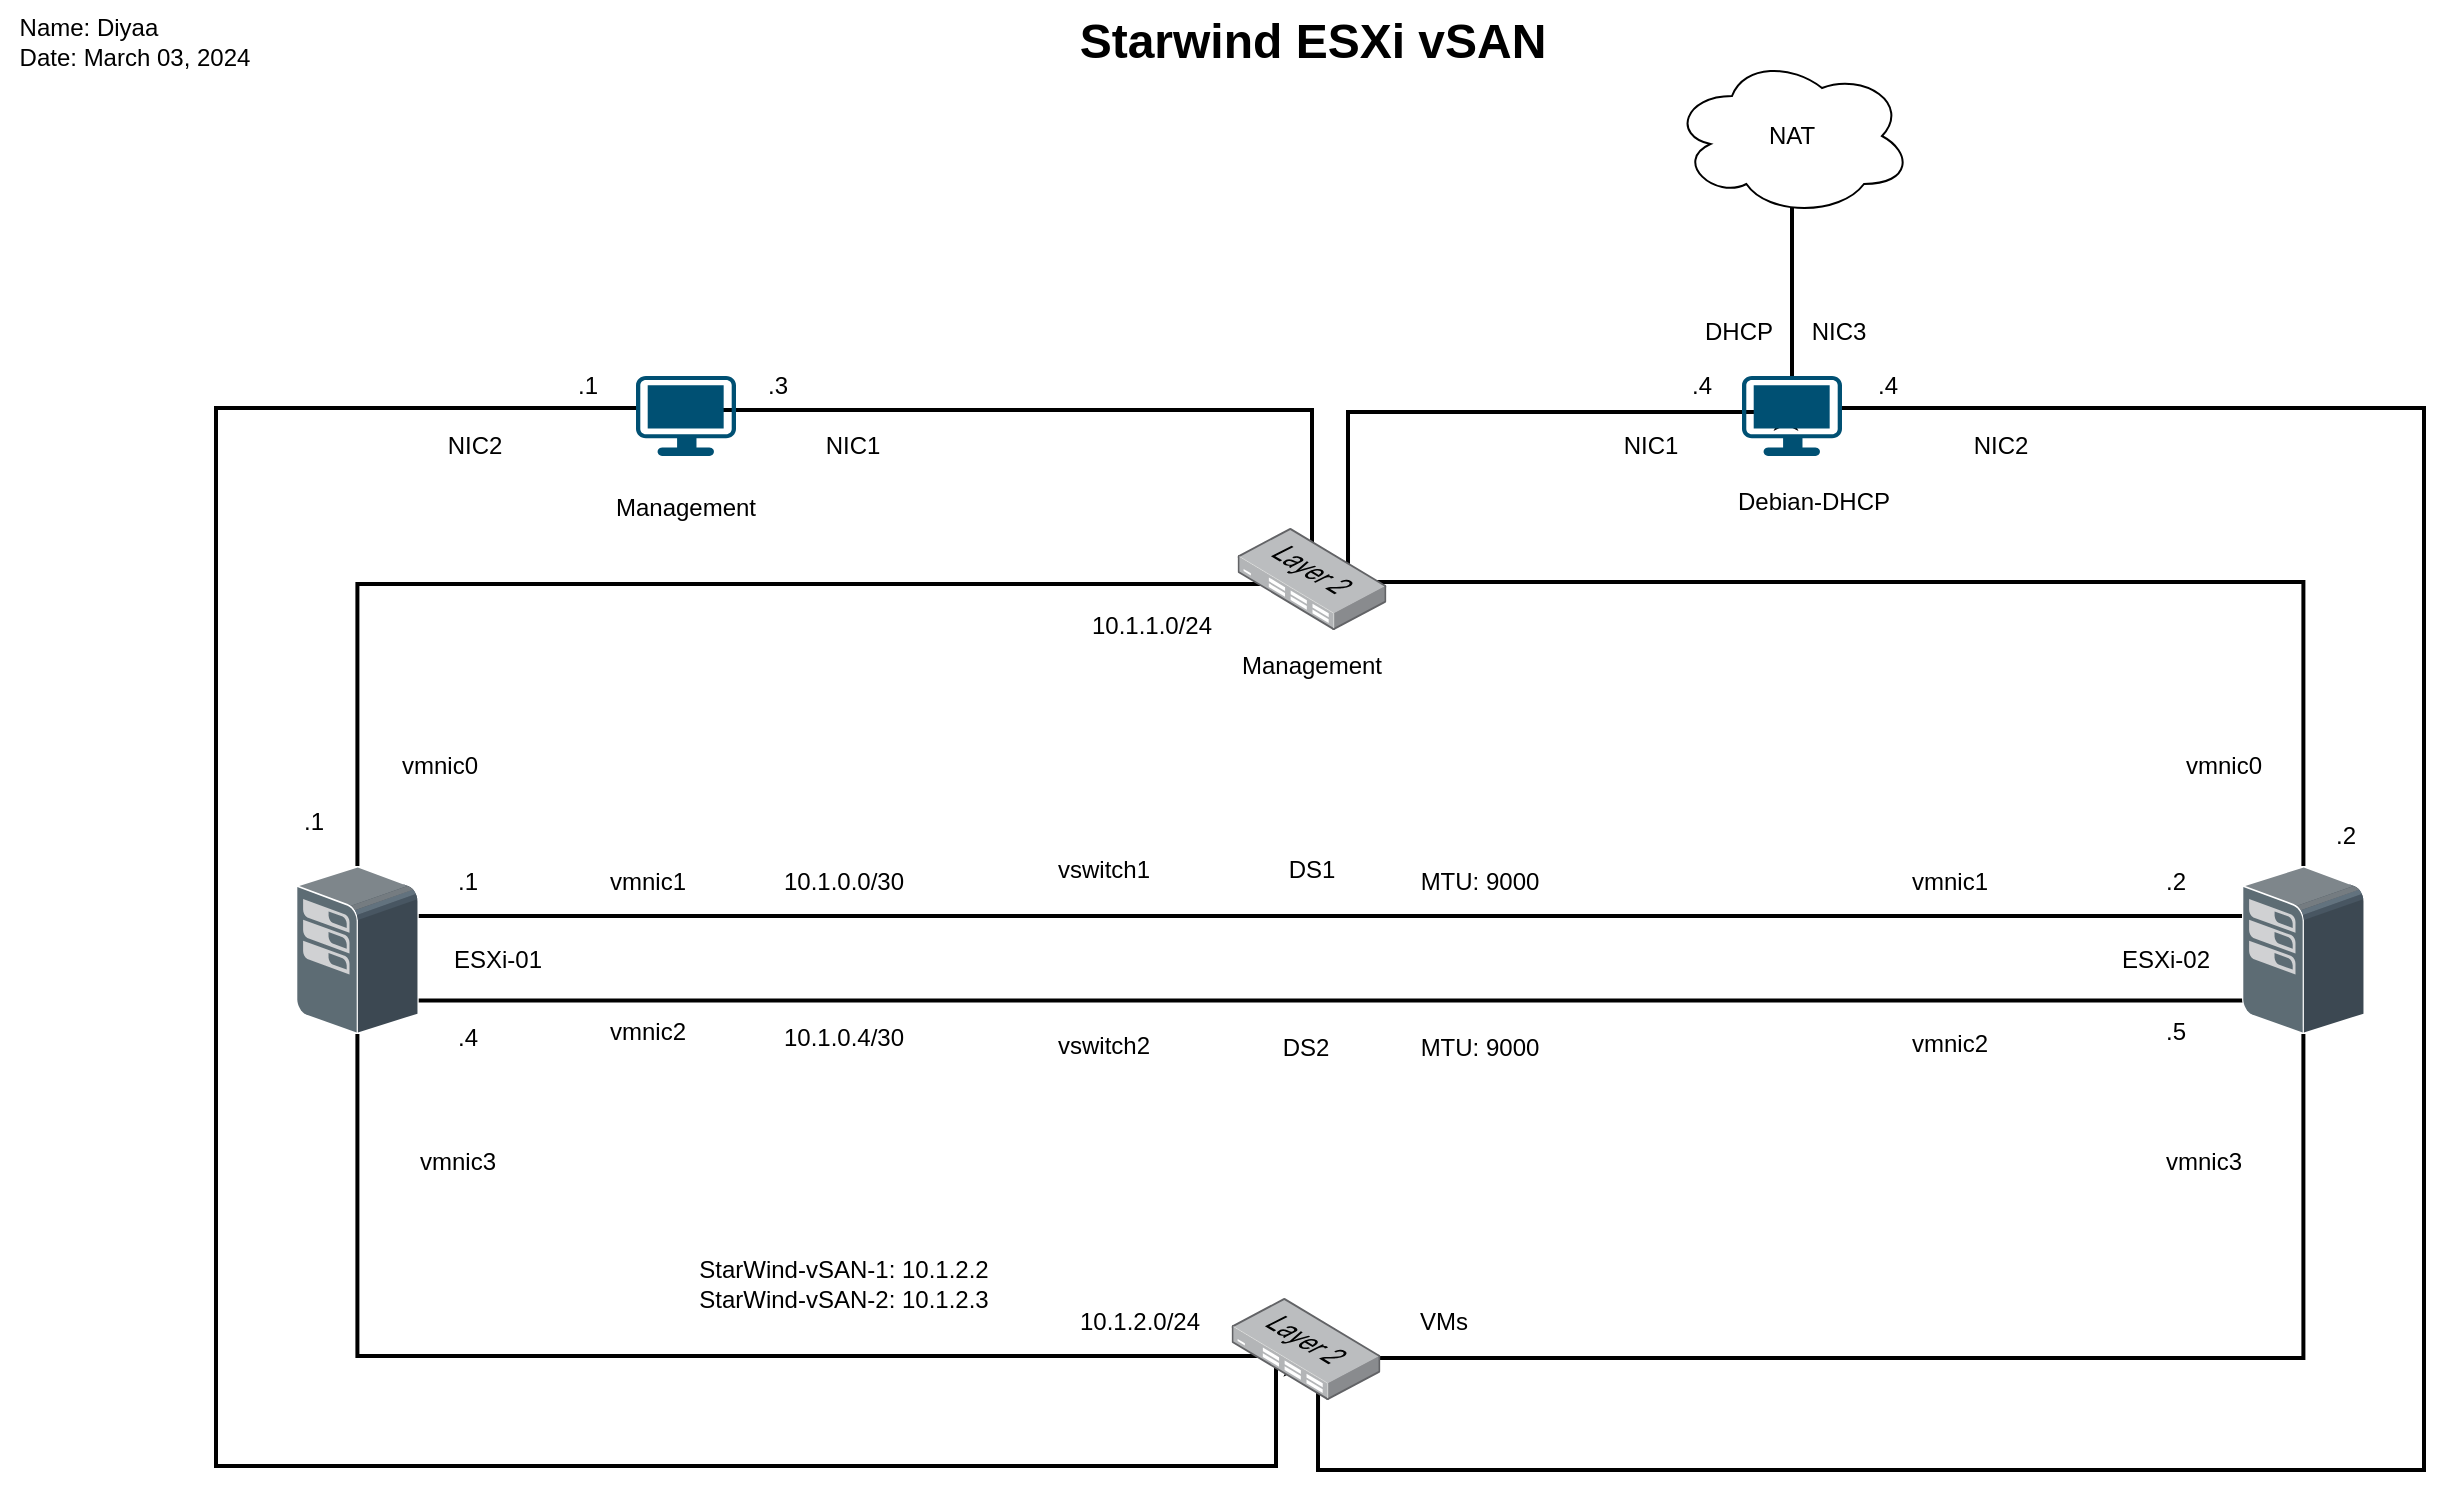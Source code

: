 <mxfile version="24.7.5">
  <diagram name="Page-1" id="JLJgPyh6CuPodt-3401z">
    <mxGraphModel dx="1368" dy="838" grid="0" gridSize="10" guides="1" tooltips="1" connect="1" arrows="1" fold="1" page="1" pageScale="1" pageWidth="1400" pageHeight="850" math="0" shadow="0">
      <root>
        <mxCell id="0" />
        <mxCell id="1" parent="0" />
        <mxCell id="LKUTIxNFmPjpzCZ5Z4xH-3" style="edgeStyle=orthogonalEdgeStyle;rounded=0;orthogonalLoop=1;jettySize=auto;html=1;entryX=0.302;entryY=0.298;entryDx=0;entryDy=0;entryPerimeter=0;exitX=0.733;exitY=0.298;exitDx=0;exitDy=0;exitPerimeter=0;strokeWidth=2;" parent="1" source="LKUTIxNFmPjpzCZ5Z4xH-1" target="LKUTIxNFmPjpzCZ5Z4xH-2" edge="1">
          <mxGeometry relative="1" as="geometry" />
        </mxCell>
        <mxCell id="LKUTIxNFmPjpzCZ5Z4xH-4" style="edgeStyle=orthogonalEdgeStyle;rounded=0;orthogonalLoop=1;jettySize=auto;html=1;entryX=0.318;entryY=0.8;entryDx=0;entryDy=0;entryPerimeter=0;exitX=0.798;exitY=0.8;exitDx=0;exitDy=0;exitPerimeter=0;strokeWidth=2;" parent="1" source="LKUTIxNFmPjpzCZ5Z4xH-1" target="LKUTIxNFmPjpzCZ5Z4xH-2" edge="1">
          <mxGeometry relative="1" as="geometry" />
        </mxCell>
        <mxCell id="LKUTIxNFmPjpzCZ5Z4xH-18" style="edgeStyle=orthogonalEdgeStyle;rounded=0;orthogonalLoop=1;jettySize=auto;html=1;entryX=0.419;entryY=0.471;entryDx=0;entryDy=0;entryPerimeter=0;strokeWidth=2;" parent="1" source="LKUTIxNFmPjpzCZ5Z4xH-1" target="LKUTIxNFmPjpzCZ5Z4xH-16" edge="1">
          <mxGeometry relative="1" as="geometry">
            <Array as="points">
              <mxPoint x="196" y="307" />
              <mxPoint x="667" y="307" />
            </Array>
          </mxGeometry>
        </mxCell>
        <mxCell id="LKUTIxNFmPjpzCZ5Z4xH-31" style="edgeStyle=orthogonalEdgeStyle;rounded=0;orthogonalLoop=1;jettySize=auto;html=1;entryX=0.433;entryY=0.529;entryDx=0;entryDy=0;entryPerimeter=0;strokeWidth=2;" parent="1" source="LKUTIxNFmPjpzCZ5Z4xH-1" target="LKUTIxNFmPjpzCZ5Z4xH-29" edge="1">
          <mxGeometry relative="1" as="geometry">
            <Array as="points">
              <mxPoint x="196" y="693" />
              <mxPoint x="665" y="693" />
            </Array>
          </mxGeometry>
        </mxCell>
        <mxCell id="LKUTIxNFmPjpzCZ5Z4xH-1" value="" style="shadow=0;dashed=0;html=1;labelPosition=center;verticalLabelPosition=bottom;verticalAlign=top;align=center;outlineConnect=0;shape=mxgraph.veeam.3d.esx_esxi;aspect=fixed;" parent="1" vertex="1">
          <mxGeometry x="165" y="448" width="61.38" height="84" as="geometry" />
        </mxCell>
        <mxCell id="LKUTIxNFmPjpzCZ5Z4xH-17" style="edgeStyle=orthogonalEdgeStyle;rounded=0;orthogonalLoop=1;jettySize=auto;html=1;entryX=0.554;entryY=0.529;entryDx=0;entryDy=0;entryPerimeter=0;strokeWidth=2;" parent="1" source="LKUTIxNFmPjpzCZ5Z4xH-2" target="LKUTIxNFmPjpzCZ5Z4xH-16" edge="1">
          <mxGeometry relative="1" as="geometry">
            <Array as="points">
              <mxPoint x="1169" y="306" />
            </Array>
          </mxGeometry>
        </mxCell>
        <mxCell id="LKUTIxNFmPjpzCZ5Z4xH-30" style="edgeStyle=orthogonalEdgeStyle;rounded=0;orthogonalLoop=1;jettySize=auto;html=1;entryX=0.648;entryY=0.588;entryDx=0;entryDy=0;entryPerimeter=0;strokeWidth=2;" parent="1" source="LKUTIxNFmPjpzCZ5Z4xH-2" target="LKUTIxNFmPjpzCZ5Z4xH-29" edge="1">
          <mxGeometry relative="1" as="geometry">
            <Array as="points">
              <mxPoint x="1169" y="694" />
            </Array>
          </mxGeometry>
        </mxCell>
        <mxCell id="LKUTIxNFmPjpzCZ5Z4xH-2" value="" style="shadow=0;dashed=0;html=1;labelPosition=center;verticalLabelPosition=bottom;verticalAlign=top;align=center;outlineConnect=0;shape=mxgraph.veeam.3d.esx_esxi;aspect=fixed;" parent="1" vertex="1">
          <mxGeometry x="1138" y="448" width="61.38" height="84" as="geometry" />
        </mxCell>
        <mxCell id="LKUTIxNFmPjpzCZ5Z4xH-5" value="DS1" style="text;html=1;strokeColor=none;fillColor=none;align=center;verticalAlign=middle;whiteSpace=wrap;rounded=0;" parent="1" vertex="1">
          <mxGeometry x="643" y="435" width="60" height="30" as="geometry" />
        </mxCell>
        <mxCell id="LKUTIxNFmPjpzCZ5Z4xH-6" value="DS2" style="text;html=1;strokeColor=none;fillColor=none;align=center;verticalAlign=middle;whiteSpace=wrap;rounded=0;" parent="1" vertex="1">
          <mxGeometry x="640" y="524" width="60" height="30" as="geometry" />
        </mxCell>
        <mxCell id="LKUTIxNFmPjpzCZ5Z4xH-7" value="10.1.0.0/30" style="text;html=1;strokeColor=none;fillColor=none;align=center;verticalAlign=middle;whiteSpace=wrap;rounded=0;" parent="1" vertex="1">
          <mxGeometry x="409" y="441" width="60" height="30" as="geometry" />
        </mxCell>
        <mxCell id="LKUTIxNFmPjpzCZ5Z4xH-8" value="10.1.0.4/30" style="text;html=1;strokeColor=none;fillColor=none;align=center;verticalAlign=middle;whiteSpace=wrap;rounded=0;" parent="1" vertex="1">
          <mxGeometry x="409" y="519" width="60" height="30" as="geometry" />
        </mxCell>
        <mxCell id="LKUTIxNFmPjpzCZ5Z4xH-9" value=".1" style="text;html=1;strokeColor=none;fillColor=none;align=center;verticalAlign=middle;whiteSpace=wrap;rounded=0;" parent="1" vertex="1">
          <mxGeometry x="236" y="441" width="30" height="30" as="geometry" />
        </mxCell>
        <mxCell id="LKUTIxNFmPjpzCZ5Z4xH-10" value=".4" style="text;html=1;strokeColor=none;fillColor=none;align=center;verticalAlign=middle;whiteSpace=wrap;rounded=0;" parent="1" vertex="1">
          <mxGeometry x="236" y="519" width="30" height="30" as="geometry" />
        </mxCell>
        <mxCell id="LKUTIxNFmPjpzCZ5Z4xH-11" value=".2" style="text;html=1;strokeColor=none;fillColor=none;align=center;verticalAlign=middle;whiteSpace=wrap;rounded=0;" parent="1" vertex="1">
          <mxGeometry x="1090" y="441" width="30" height="30" as="geometry" />
        </mxCell>
        <mxCell id="LKUTIxNFmPjpzCZ5Z4xH-12" value=".5" style="text;html=1;strokeColor=none;fillColor=none;align=center;verticalAlign=middle;whiteSpace=wrap;rounded=0;" parent="1" vertex="1">
          <mxGeometry x="1090" y="516" width="30" height="30" as="geometry" />
        </mxCell>
        <mxCell id="LKUTIxNFmPjpzCZ5Z4xH-13" value="ESXi-01" style="text;html=1;strokeColor=none;fillColor=none;align=center;verticalAlign=middle;whiteSpace=wrap;rounded=0;" parent="1" vertex="1">
          <mxGeometry x="236" y="480" width="60" height="30" as="geometry" />
        </mxCell>
        <mxCell id="LKUTIxNFmPjpzCZ5Z4xH-14" value="ESXi-02" style="text;html=1;strokeColor=none;fillColor=none;align=center;verticalAlign=middle;whiteSpace=wrap;rounded=0;" parent="1" vertex="1">
          <mxGeometry x="1070" y="480" width="60" height="30" as="geometry" />
        </mxCell>
        <mxCell id="LKUTIxNFmPjpzCZ5Z4xH-23" style="edgeStyle=orthogonalEdgeStyle;rounded=0;orthogonalLoop=1;jettySize=auto;html=1;entryX=0.58;entryY=0.425;entryDx=0;entryDy=0;entryPerimeter=0;exitX=0.5;exitY=0.5;exitDx=0;exitDy=0;exitPerimeter=0;strokeWidth=2;" parent="1" source="LKUTIxNFmPjpzCZ5Z4xH-16" target="LKUTIxNFmPjpzCZ5Z4xH-15" edge="1">
          <mxGeometry relative="1" as="geometry">
            <Array as="points">
              <mxPoint x="673" y="220" />
            </Array>
          </mxGeometry>
        </mxCell>
        <mxCell id="LKUTIxNFmPjpzCZ5Z4xH-53" style="edgeStyle=orthogonalEdgeStyle;rounded=0;orthogonalLoop=1;jettySize=auto;html=1;entryX=0.44;entryY=0.375;entryDx=0;entryDy=0;entryPerimeter=0;exitX=0.742;exitY=0.588;exitDx=0;exitDy=0;exitPerimeter=0;strokeWidth=2;" parent="1" source="LKUTIxNFmPjpzCZ5Z4xH-16" target="LKUTIxNFmPjpzCZ5Z4xH-52" edge="1">
          <mxGeometry relative="1" as="geometry">
            <Array as="points">
              <mxPoint x="691" y="221" />
              <mxPoint x="910" y="221" />
            </Array>
          </mxGeometry>
        </mxCell>
        <mxCell id="LKUTIxNFmPjpzCZ5Z4xH-16" value="" style="points=[];aspect=fixed;html=1;align=center;shadow=0;dashed=0;image;image=img/lib/allied_telesis/switch/Switch_24_port_L2.svg;" parent="1" vertex="1">
          <mxGeometry x="635.8" y="279" width="74.4" height="51" as="geometry" />
        </mxCell>
        <mxCell id="LKUTIxNFmPjpzCZ5Z4xH-19" value=".1" style="text;html=1;strokeColor=none;fillColor=none;align=center;verticalAlign=middle;whiteSpace=wrap;rounded=0;" parent="1" vertex="1">
          <mxGeometry x="159" y="411" width="30" height="30" as="geometry" />
        </mxCell>
        <mxCell id="LKUTIxNFmPjpzCZ5Z4xH-20" value=".2" style="text;html=1;strokeColor=none;fillColor=none;align=center;verticalAlign=middle;whiteSpace=wrap;rounded=0;" parent="1" vertex="1">
          <mxGeometry x="1175" y="418" width="30" height="30" as="geometry" />
        </mxCell>
        <mxCell id="LKUTIxNFmPjpzCZ5Z4xH-48" style="edgeStyle=orthogonalEdgeStyle;rounded=0;orthogonalLoop=1;jettySize=auto;html=1;exitX=0;exitY=0.4;exitDx=0;exitDy=0;exitPerimeter=0;entryX=0.325;entryY=0.294;entryDx=0;entryDy=0;entryPerimeter=0;strokeWidth=2;" parent="1" source="LKUTIxNFmPjpzCZ5Z4xH-15" target="LKUTIxNFmPjpzCZ5Z4xH-29" edge="1">
          <mxGeometry relative="1" as="geometry">
            <Array as="points">
              <mxPoint x="125" y="219" />
              <mxPoint x="125" y="748" />
              <mxPoint x="655" y="748" />
              <mxPoint x="655" y="679" />
            </Array>
          </mxGeometry>
        </mxCell>
        <mxCell id="LKUTIxNFmPjpzCZ5Z4xH-15" value="" style="points=[[0.03,0.03,0],[0.5,0,0],[0.97,0.03,0],[1,0.4,0],[0.97,0.745,0],[0.5,1,0],[0.03,0.745,0],[0,0.4,0]];verticalLabelPosition=bottom;sketch=0;html=1;verticalAlign=top;aspect=fixed;align=center;pointerEvents=1;shape=mxgraph.cisco19.workstation;fillColor=#005073;strokeColor=none;" parent="1" vertex="1">
          <mxGeometry x="335" y="203" width="50" height="40" as="geometry" />
        </mxCell>
        <mxCell id="LKUTIxNFmPjpzCZ5Z4xH-24" value=".3" style="text;html=1;strokeColor=none;fillColor=none;align=center;verticalAlign=middle;whiteSpace=wrap;rounded=0;" parent="1" vertex="1">
          <mxGeometry x="393" y="198" width="26" height="19" as="geometry" />
        </mxCell>
        <mxCell id="LKUTIxNFmPjpzCZ5Z4xH-25" value="10.1.1.0/24" style="text;html=1;strokeColor=none;fillColor=none;align=center;verticalAlign=middle;whiteSpace=wrap;rounded=0;" parent="1" vertex="1">
          <mxGeometry x="563" y="313" width="60" height="30" as="geometry" />
        </mxCell>
        <mxCell id="LKUTIxNFmPjpzCZ5Z4xH-26" value="Management" style="text;html=1;strokeColor=none;fillColor=none;align=center;verticalAlign=middle;whiteSpace=wrap;rounded=0;" parent="1" vertex="1">
          <mxGeometry x="634" y="333" width="78" height="30" as="geometry" />
        </mxCell>
        <mxCell id="LKUTIxNFmPjpzCZ5Z4xH-27" value="MTU: 9000" style="text;html=1;strokeColor=none;fillColor=none;align=center;verticalAlign=middle;whiteSpace=wrap;rounded=0;" parent="1" vertex="1">
          <mxGeometry x="718" y="441" width="78" height="30" as="geometry" />
        </mxCell>
        <mxCell id="LKUTIxNFmPjpzCZ5Z4xH-28" value="MTU: 9000" style="text;html=1;strokeColor=none;fillColor=none;align=center;verticalAlign=middle;whiteSpace=wrap;rounded=0;" parent="1" vertex="1">
          <mxGeometry x="718" y="524" width="78" height="30" as="geometry" />
        </mxCell>
        <mxCell id="LKUTIxNFmPjpzCZ5Z4xH-34" value="10.1.2.0/24" style="text;html=1;strokeColor=none;fillColor=none;align=center;verticalAlign=middle;whiteSpace=wrap;rounded=0;" parent="1" vertex="1">
          <mxGeometry x="557" y="661" width="60" height="30" as="geometry" />
        </mxCell>
        <mxCell id="LKUTIxNFmPjpzCZ5Z4xH-35" value="VMs" style="text;html=1;strokeColor=none;fillColor=none;align=center;verticalAlign=middle;whiteSpace=wrap;rounded=0;" parent="1" vertex="1">
          <mxGeometry x="700" y="661" width="78" height="30" as="geometry" />
        </mxCell>
        <mxCell id="LKUTIxNFmPjpzCZ5Z4xH-37" value="vmnic0" style="text;html=1;strokeColor=none;fillColor=none;align=center;verticalAlign=middle;whiteSpace=wrap;rounded=0;" parent="1" vertex="1">
          <mxGeometry x="198" y="383" width="78" height="30" as="geometry" />
        </mxCell>
        <mxCell id="LKUTIxNFmPjpzCZ5Z4xH-38" value="vmnic0" style="text;html=1;strokeColor=none;fillColor=none;align=center;verticalAlign=middle;whiteSpace=wrap;rounded=0;" parent="1" vertex="1">
          <mxGeometry x="1090" y="383" width="78" height="30" as="geometry" />
        </mxCell>
        <mxCell id="LKUTIxNFmPjpzCZ5Z4xH-39" value="vmnic1" style="text;html=1;strokeColor=none;fillColor=none;align=center;verticalAlign=middle;whiteSpace=wrap;rounded=0;" parent="1" vertex="1">
          <mxGeometry x="302" y="441" width="78" height="30" as="geometry" />
        </mxCell>
        <mxCell id="LKUTIxNFmPjpzCZ5Z4xH-40" value="vmnic1" style="text;html=1;strokeColor=none;fillColor=none;align=center;verticalAlign=middle;whiteSpace=wrap;rounded=0;" parent="1" vertex="1">
          <mxGeometry x="953" y="441" width="78" height="30" as="geometry" />
        </mxCell>
        <mxCell id="LKUTIxNFmPjpzCZ5Z4xH-41" value="vmnic2" style="text;html=1;strokeColor=none;fillColor=none;align=center;verticalAlign=middle;whiteSpace=wrap;rounded=0;" parent="1" vertex="1">
          <mxGeometry x="302" y="516" width="78" height="30" as="geometry" />
        </mxCell>
        <mxCell id="LKUTIxNFmPjpzCZ5Z4xH-42" value="vmnic2" style="text;html=1;strokeColor=none;fillColor=none;align=center;verticalAlign=middle;whiteSpace=wrap;rounded=0;" parent="1" vertex="1">
          <mxGeometry x="953" y="522" width="78" height="30" as="geometry" />
        </mxCell>
        <mxCell id="LKUTIxNFmPjpzCZ5Z4xH-44" value="vmnic3" style="text;html=1;strokeColor=none;fillColor=none;align=center;verticalAlign=middle;whiteSpace=wrap;rounded=0;" parent="1" vertex="1">
          <mxGeometry x="207" y="581" width="78" height="30" as="geometry" />
        </mxCell>
        <mxCell id="LKUTIxNFmPjpzCZ5Z4xH-45" value="vmnic3" style="text;html=1;strokeColor=none;fillColor=none;align=center;verticalAlign=middle;whiteSpace=wrap;rounded=0;" parent="1" vertex="1">
          <mxGeometry x="1080" y="581" width="78" height="30" as="geometry" />
        </mxCell>
        <mxCell id="LKUTIxNFmPjpzCZ5Z4xH-46" value="vswitch1" style="text;html=1;strokeColor=none;fillColor=none;align=center;verticalAlign=middle;whiteSpace=wrap;rounded=0;" parent="1" vertex="1">
          <mxGeometry x="530" y="435" width="78" height="30" as="geometry" />
        </mxCell>
        <mxCell id="LKUTIxNFmPjpzCZ5Z4xH-47" value="vswitch2" style="text;html=1;strokeColor=none;fillColor=none;align=center;verticalAlign=middle;whiteSpace=wrap;rounded=0;" parent="1" vertex="1">
          <mxGeometry x="530" y="523" width="78" height="30" as="geometry" />
        </mxCell>
        <mxCell id="LKUTIxNFmPjpzCZ5Z4xH-50" value=".1" style="text;html=1;strokeColor=none;fillColor=none;align=center;verticalAlign=middle;whiteSpace=wrap;rounded=0;" parent="1" vertex="1">
          <mxGeometry x="298" y="198" width="26" height="19" as="geometry" />
        </mxCell>
        <mxCell id="LKUTIxNFmPjpzCZ5Z4xH-51" value="StarWind-vSAN-1: 10.1.2.2&lt;br&gt;StarWind-vSAN-2: 10.1.2.3" style="text;html=1;strokeColor=none;fillColor=none;align=center;verticalAlign=middle;whiteSpace=wrap;rounded=0;" parent="1" vertex="1">
          <mxGeometry x="356" y="632" width="166" height="49" as="geometry" />
        </mxCell>
        <mxCell id="LKUTIxNFmPjpzCZ5Z4xH-54" style="edgeStyle=orthogonalEdgeStyle;rounded=0;orthogonalLoop=1;jettySize=auto;html=1;exitX=1;exitY=0.4;exitDx=0;exitDy=0;exitPerimeter=0;entryX=0.581;entryY=0.627;entryDx=0;entryDy=0;entryPerimeter=0;strokeWidth=2;" parent="1" source="LKUTIxNFmPjpzCZ5Z4xH-52" target="LKUTIxNFmPjpzCZ5Z4xH-29" edge="1">
          <mxGeometry relative="1" as="geometry">
            <Array as="points">
              <mxPoint x="1229" y="219" />
              <mxPoint x="1229" y="750" />
              <mxPoint x="676" y="750" />
            </Array>
          </mxGeometry>
        </mxCell>
        <mxCell id="LKUTIxNFmPjpzCZ5Z4xH-64" style="edgeStyle=orthogonalEdgeStyle;rounded=0;orthogonalLoop=1;jettySize=auto;html=1;entryX=0.5;entryY=0.55;entryDx=0;entryDy=0;entryPerimeter=0;strokeWidth=2;" parent="1" source="LKUTIxNFmPjpzCZ5Z4xH-52" target="LKUTIxNFmPjpzCZ5Z4xH-63" edge="1">
          <mxGeometry relative="1" as="geometry" />
        </mxCell>
        <mxCell id="LKUTIxNFmPjpzCZ5Z4xH-52" value="" style="points=[[0.03,0.03,0],[0.5,0,0],[0.97,0.03,0],[1,0.4,0],[0.97,0.745,0],[0.5,1,0],[0.03,0.745,0],[0,0.4,0]];verticalLabelPosition=bottom;sketch=0;html=1;verticalAlign=top;aspect=fixed;align=center;pointerEvents=1;shape=mxgraph.cisco19.workstation;fillColor=#005073;strokeColor=none;" parent="1" vertex="1">
          <mxGeometry x="888" y="203" width="50" height="40" as="geometry" />
        </mxCell>
        <mxCell id="LKUTIxNFmPjpzCZ5Z4xH-29" value="" style="points=[];aspect=fixed;html=1;align=center;shadow=0;dashed=0;image;image=img/lib/allied_telesis/switch/Switch_24_port_L2.svg;" parent="1" vertex="1">
          <mxGeometry x="632.8" y="664" width="74.4" height="51" as="geometry" />
        </mxCell>
        <mxCell id="LKUTIxNFmPjpzCZ5Z4xH-55" value="Management" style="text;html=1;strokeColor=none;fillColor=none;align=center;verticalAlign=middle;whiteSpace=wrap;rounded=0;" parent="1" vertex="1">
          <mxGeometry x="321" y="254" width="78" height="30" as="geometry" />
        </mxCell>
        <mxCell id="LKUTIxNFmPjpzCZ5Z4xH-56" value="Debian-DHCP" style="text;html=1;strokeColor=none;fillColor=none;align=center;verticalAlign=middle;whiteSpace=wrap;rounded=0;" parent="1" vertex="1">
          <mxGeometry x="874" y="251" width="100" height="30" as="geometry" />
        </mxCell>
        <mxCell id="LKUTIxNFmPjpzCZ5Z4xH-57" value="NIC1" style="text;html=1;strokeColor=none;fillColor=none;align=center;verticalAlign=middle;whiteSpace=wrap;rounded=0;" parent="1" vertex="1">
          <mxGeometry x="422" y="226" width="43" height="23" as="geometry" />
        </mxCell>
        <mxCell id="LKUTIxNFmPjpzCZ5Z4xH-58" value="NIC2" style="text;html=1;strokeColor=none;fillColor=none;align=center;verticalAlign=middle;whiteSpace=wrap;rounded=0;" parent="1" vertex="1">
          <mxGeometry x="233" y="226" width="43" height="23" as="geometry" />
        </mxCell>
        <mxCell id="LKUTIxNFmPjpzCZ5Z4xH-59" value="NIC1" style="text;html=1;strokeColor=none;fillColor=none;align=center;verticalAlign=middle;whiteSpace=wrap;rounded=0;" parent="1" vertex="1">
          <mxGeometry x="821" y="226" width="43" height="23" as="geometry" />
        </mxCell>
        <mxCell id="LKUTIxNFmPjpzCZ5Z4xH-60" value="NIC2" style="text;html=1;strokeColor=none;fillColor=none;align=center;verticalAlign=middle;whiteSpace=wrap;rounded=0;" parent="1" vertex="1">
          <mxGeometry x="996" y="226" width="43" height="23" as="geometry" />
        </mxCell>
        <mxCell id="LKUTIxNFmPjpzCZ5Z4xH-61" value=".4" style="text;html=1;strokeColor=none;fillColor=none;align=center;verticalAlign=middle;whiteSpace=wrap;rounded=0;" parent="1" vertex="1">
          <mxGeometry x="855" y="198" width="26" height="19" as="geometry" />
        </mxCell>
        <mxCell id="LKUTIxNFmPjpzCZ5Z4xH-62" value=".4" style="text;html=1;strokeColor=none;fillColor=none;align=center;verticalAlign=middle;whiteSpace=wrap;rounded=0;" parent="1" vertex="1">
          <mxGeometry x="948" y="198" width="26" height="19" as="geometry" />
        </mxCell>
        <mxCell id="LKUTIxNFmPjpzCZ5Z4xH-63" value="NAT" style="ellipse;shape=cloud;whiteSpace=wrap;html=1;" parent="1" vertex="1">
          <mxGeometry x="853" y="43" width="120" height="80" as="geometry" />
        </mxCell>
        <mxCell id="LKUTIxNFmPjpzCZ5Z4xH-65" value="NIC3" style="text;html=1;strokeColor=none;fillColor=none;align=center;verticalAlign=middle;whiteSpace=wrap;rounded=0;" parent="1" vertex="1">
          <mxGeometry x="915" y="169" width="43" height="23" as="geometry" />
        </mxCell>
        <mxCell id="LKUTIxNFmPjpzCZ5Z4xH-66" value="DHCP" style="text;html=1;strokeColor=none;fillColor=none;align=center;verticalAlign=middle;whiteSpace=wrap;rounded=0;" parent="1" vertex="1">
          <mxGeometry x="866" y="172" width="40.5" height="17" as="geometry" />
        </mxCell>
        <mxCell id="a0YVzdFcA1BZwJrvl9gF-1" value="&lt;div style=&quot;text-align: left;&quot;&gt;&lt;span style=&quot;background-color: initial;&quot;&gt;Name: Diyaa&lt;/span&gt;&lt;/div&gt;&lt;div&gt;Date: March 03, 2024&lt;/div&gt;" style="text;html=1;align=center;verticalAlign=middle;resizable=0;points=[];autosize=1;strokeColor=none;fillColor=none;" parent="1" vertex="1">
          <mxGeometry x="17" y="15" width="133" height="41" as="geometry" />
        </mxCell>
        <mxCell id="a0YVzdFcA1BZwJrvl9gF-2" value="Starwind ESXi vSAN" style="text;strokeColor=none;fillColor=none;html=1;fontSize=24;fontStyle=1;verticalAlign=middle;align=center;" parent="1" vertex="1">
          <mxGeometry x="554" y="16" width="238" height="40" as="geometry" />
        </mxCell>
      </root>
    </mxGraphModel>
  </diagram>
</mxfile>
